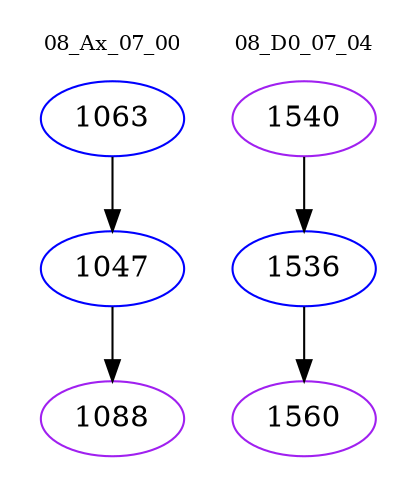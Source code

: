 digraph{
subgraph cluster_0 {
color = white
label = "08_Ax_07_00";
fontsize=10;
T0_1063 [label="1063", color="blue"]
T0_1063 -> T0_1047 [color="black"]
T0_1047 [label="1047", color="blue"]
T0_1047 -> T0_1088 [color="black"]
T0_1088 [label="1088", color="purple"]
}
subgraph cluster_1 {
color = white
label = "08_D0_07_04";
fontsize=10;
T1_1540 [label="1540", color="purple"]
T1_1540 -> T1_1536 [color="black"]
T1_1536 [label="1536", color="blue"]
T1_1536 -> T1_1560 [color="black"]
T1_1560 [label="1560", color="purple"]
}
}

